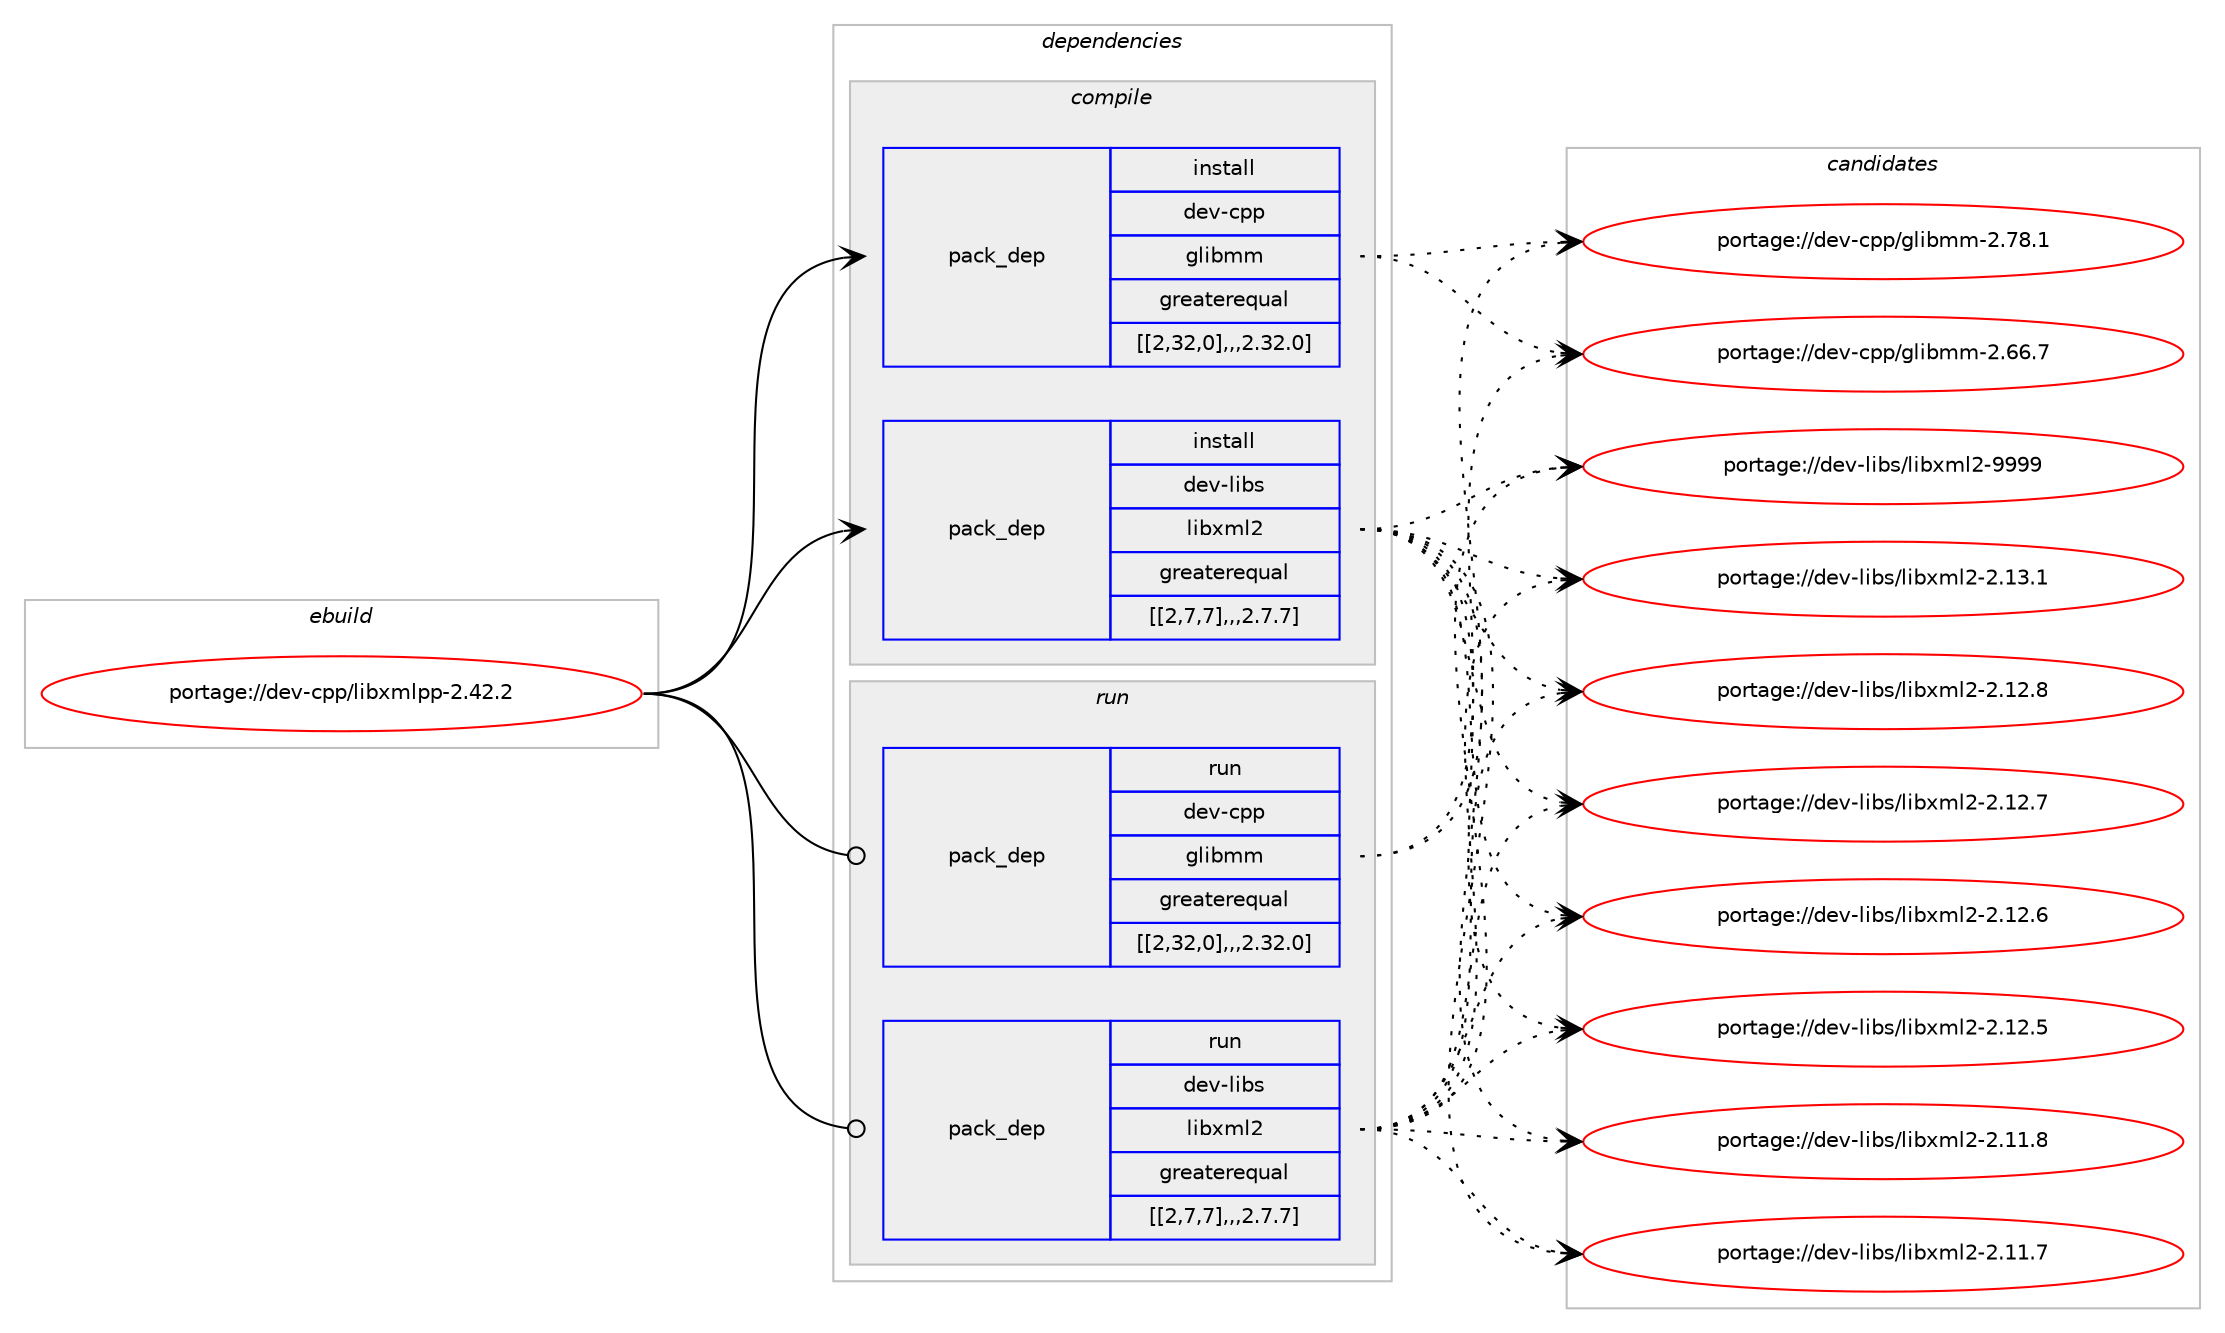 digraph prolog {

# *************
# Graph options
# *************

newrank=true;
concentrate=true;
compound=true;
graph [rankdir=LR,fontname=Helvetica,fontsize=10,ranksep=1.5];#, ranksep=2.5, nodesep=0.2];
edge  [arrowhead=vee];
node  [fontname=Helvetica,fontsize=10];

# **********
# The ebuild
# **********

subgraph cluster_leftcol {
color=gray;
label=<<i>ebuild</i>>;
id [label="portage://dev-cpp/libxmlpp-2.42.2", color=red, width=4, href="../dev-cpp/libxmlpp-2.42.2.svg"];
}

# ****************
# The dependencies
# ****************

subgraph cluster_midcol {
color=gray;
label=<<i>dependencies</i>>;
subgraph cluster_compile {
fillcolor="#eeeeee";
style=filled;
label=<<i>compile</i>>;
subgraph pack47356 {
dependency65387 [label=<<TABLE BORDER="0" CELLBORDER="1" CELLSPACING="0" CELLPADDING="4" WIDTH="220"><TR><TD ROWSPAN="6" CELLPADDING="30">pack_dep</TD></TR><TR><TD WIDTH="110">install</TD></TR><TR><TD>dev-cpp</TD></TR><TR><TD>glibmm</TD></TR><TR><TD>greaterequal</TD></TR><TR><TD>[[2,32,0],,,2.32.0]</TD></TR></TABLE>>, shape=none, color=blue];
}
id:e -> dependency65387:w [weight=20,style="solid",arrowhead="vee"];
subgraph pack47357 {
dependency65388 [label=<<TABLE BORDER="0" CELLBORDER="1" CELLSPACING="0" CELLPADDING="4" WIDTH="220"><TR><TD ROWSPAN="6" CELLPADDING="30">pack_dep</TD></TR><TR><TD WIDTH="110">install</TD></TR><TR><TD>dev-libs</TD></TR><TR><TD>libxml2</TD></TR><TR><TD>greaterequal</TD></TR><TR><TD>[[2,7,7],,,2.7.7]</TD></TR></TABLE>>, shape=none, color=blue];
}
id:e -> dependency65388:w [weight=20,style="solid",arrowhead="vee"];
}
subgraph cluster_compileandrun {
fillcolor="#eeeeee";
style=filled;
label=<<i>compile and run</i>>;
}
subgraph cluster_run {
fillcolor="#eeeeee";
style=filled;
label=<<i>run</i>>;
subgraph pack47358 {
dependency65389 [label=<<TABLE BORDER="0" CELLBORDER="1" CELLSPACING="0" CELLPADDING="4" WIDTH="220"><TR><TD ROWSPAN="6" CELLPADDING="30">pack_dep</TD></TR><TR><TD WIDTH="110">run</TD></TR><TR><TD>dev-cpp</TD></TR><TR><TD>glibmm</TD></TR><TR><TD>greaterequal</TD></TR><TR><TD>[[2,32,0],,,2.32.0]</TD></TR></TABLE>>, shape=none, color=blue];
}
id:e -> dependency65389:w [weight=20,style="solid",arrowhead="odot"];
subgraph pack47359 {
dependency65390 [label=<<TABLE BORDER="0" CELLBORDER="1" CELLSPACING="0" CELLPADDING="4" WIDTH="220"><TR><TD ROWSPAN="6" CELLPADDING="30">pack_dep</TD></TR><TR><TD WIDTH="110">run</TD></TR><TR><TD>dev-libs</TD></TR><TR><TD>libxml2</TD></TR><TR><TD>greaterequal</TD></TR><TR><TD>[[2,7,7],,,2.7.7]</TD></TR></TABLE>>, shape=none, color=blue];
}
id:e -> dependency65390:w [weight=20,style="solid",arrowhead="odot"];
}
}

# **************
# The candidates
# **************

subgraph cluster_choices {
rank=same;
color=gray;
label=<<i>candidates</i>>;

subgraph choice47356 {
color=black;
nodesep=1;
choice1001011184599112112471031081059810910945504655564649 [label="portage://dev-cpp/glibmm-2.78.1", color=red, width=4,href="../dev-cpp/glibmm-2.78.1.svg"];
choice1001011184599112112471031081059810910945504654544655 [label="portage://dev-cpp/glibmm-2.66.7", color=red, width=4,href="../dev-cpp/glibmm-2.66.7.svg"];
dependency65387:e -> choice1001011184599112112471031081059810910945504655564649:w [style=dotted,weight="100"];
dependency65387:e -> choice1001011184599112112471031081059810910945504654544655:w [style=dotted,weight="100"];
}
subgraph choice47357 {
color=black;
nodesep=1;
choice10010111845108105981154710810598120109108504557575757 [label="portage://dev-libs/libxml2-9999", color=red, width=4,href="../dev-libs/libxml2-9999.svg"];
choice100101118451081059811547108105981201091085045504649514649 [label="portage://dev-libs/libxml2-2.13.1", color=red, width=4,href="../dev-libs/libxml2-2.13.1.svg"];
choice100101118451081059811547108105981201091085045504649504656 [label="portage://dev-libs/libxml2-2.12.8", color=red, width=4,href="../dev-libs/libxml2-2.12.8.svg"];
choice100101118451081059811547108105981201091085045504649504655 [label="portage://dev-libs/libxml2-2.12.7", color=red, width=4,href="../dev-libs/libxml2-2.12.7.svg"];
choice100101118451081059811547108105981201091085045504649504654 [label="portage://dev-libs/libxml2-2.12.6", color=red, width=4,href="../dev-libs/libxml2-2.12.6.svg"];
choice100101118451081059811547108105981201091085045504649504653 [label="portage://dev-libs/libxml2-2.12.5", color=red, width=4,href="../dev-libs/libxml2-2.12.5.svg"];
choice100101118451081059811547108105981201091085045504649494656 [label="portage://dev-libs/libxml2-2.11.8", color=red, width=4,href="../dev-libs/libxml2-2.11.8.svg"];
choice100101118451081059811547108105981201091085045504649494655 [label="portage://dev-libs/libxml2-2.11.7", color=red, width=4,href="../dev-libs/libxml2-2.11.7.svg"];
dependency65388:e -> choice10010111845108105981154710810598120109108504557575757:w [style=dotted,weight="100"];
dependency65388:e -> choice100101118451081059811547108105981201091085045504649514649:w [style=dotted,weight="100"];
dependency65388:e -> choice100101118451081059811547108105981201091085045504649504656:w [style=dotted,weight="100"];
dependency65388:e -> choice100101118451081059811547108105981201091085045504649504655:w [style=dotted,weight="100"];
dependency65388:e -> choice100101118451081059811547108105981201091085045504649504654:w [style=dotted,weight="100"];
dependency65388:e -> choice100101118451081059811547108105981201091085045504649504653:w [style=dotted,weight="100"];
dependency65388:e -> choice100101118451081059811547108105981201091085045504649494656:w [style=dotted,weight="100"];
dependency65388:e -> choice100101118451081059811547108105981201091085045504649494655:w [style=dotted,weight="100"];
}
subgraph choice47358 {
color=black;
nodesep=1;
choice1001011184599112112471031081059810910945504655564649 [label="portage://dev-cpp/glibmm-2.78.1", color=red, width=4,href="../dev-cpp/glibmm-2.78.1.svg"];
choice1001011184599112112471031081059810910945504654544655 [label="portage://dev-cpp/glibmm-2.66.7", color=red, width=4,href="../dev-cpp/glibmm-2.66.7.svg"];
dependency65389:e -> choice1001011184599112112471031081059810910945504655564649:w [style=dotted,weight="100"];
dependency65389:e -> choice1001011184599112112471031081059810910945504654544655:w [style=dotted,weight="100"];
}
subgraph choice47359 {
color=black;
nodesep=1;
choice10010111845108105981154710810598120109108504557575757 [label="portage://dev-libs/libxml2-9999", color=red, width=4,href="../dev-libs/libxml2-9999.svg"];
choice100101118451081059811547108105981201091085045504649514649 [label="portage://dev-libs/libxml2-2.13.1", color=red, width=4,href="../dev-libs/libxml2-2.13.1.svg"];
choice100101118451081059811547108105981201091085045504649504656 [label="portage://dev-libs/libxml2-2.12.8", color=red, width=4,href="../dev-libs/libxml2-2.12.8.svg"];
choice100101118451081059811547108105981201091085045504649504655 [label="portage://dev-libs/libxml2-2.12.7", color=red, width=4,href="../dev-libs/libxml2-2.12.7.svg"];
choice100101118451081059811547108105981201091085045504649504654 [label="portage://dev-libs/libxml2-2.12.6", color=red, width=4,href="../dev-libs/libxml2-2.12.6.svg"];
choice100101118451081059811547108105981201091085045504649504653 [label="portage://dev-libs/libxml2-2.12.5", color=red, width=4,href="../dev-libs/libxml2-2.12.5.svg"];
choice100101118451081059811547108105981201091085045504649494656 [label="portage://dev-libs/libxml2-2.11.8", color=red, width=4,href="../dev-libs/libxml2-2.11.8.svg"];
choice100101118451081059811547108105981201091085045504649494655 [label="portage://dev-libs/libxml2-2.11.7", color=red, width=4,href="../dev-libs/libxml2-2.11.7.svg"];
dependency65390:e -> choice10010111845108105981154710810598120109108504557575757:w [style=dotted,weight="100"];
dependency65390:e -> choice100101118451081059811547108105981201091085045504649514649:w [style=dotted,weight="100"];
dependency65390:e -> choice100101118451081059811547108105981201091085045504649504656:w [style=dotted,weight="100"];
dependency65390:e -> choice100101118451081059811547108105981201091085045504649504655:w [style=dotted,weight="100"];
dependency65390:e -> choice100101118451081059811547108105981201091085045504649504654:w [style=dotted,weight="100"];
dependency65390:e -> choice100101118451081059811547108105981201091085045504649504653:w [style=dotted,weight="100"];
dependency65390:e -> choice100101118451081059811547108105981201091085045504649494656:w [style=dotted,weight="100"];
dependency65390:e -> choice100101118451081059811547108105981201091085045504649494655:w [style=dotted,weight="100"];
}
}

}
